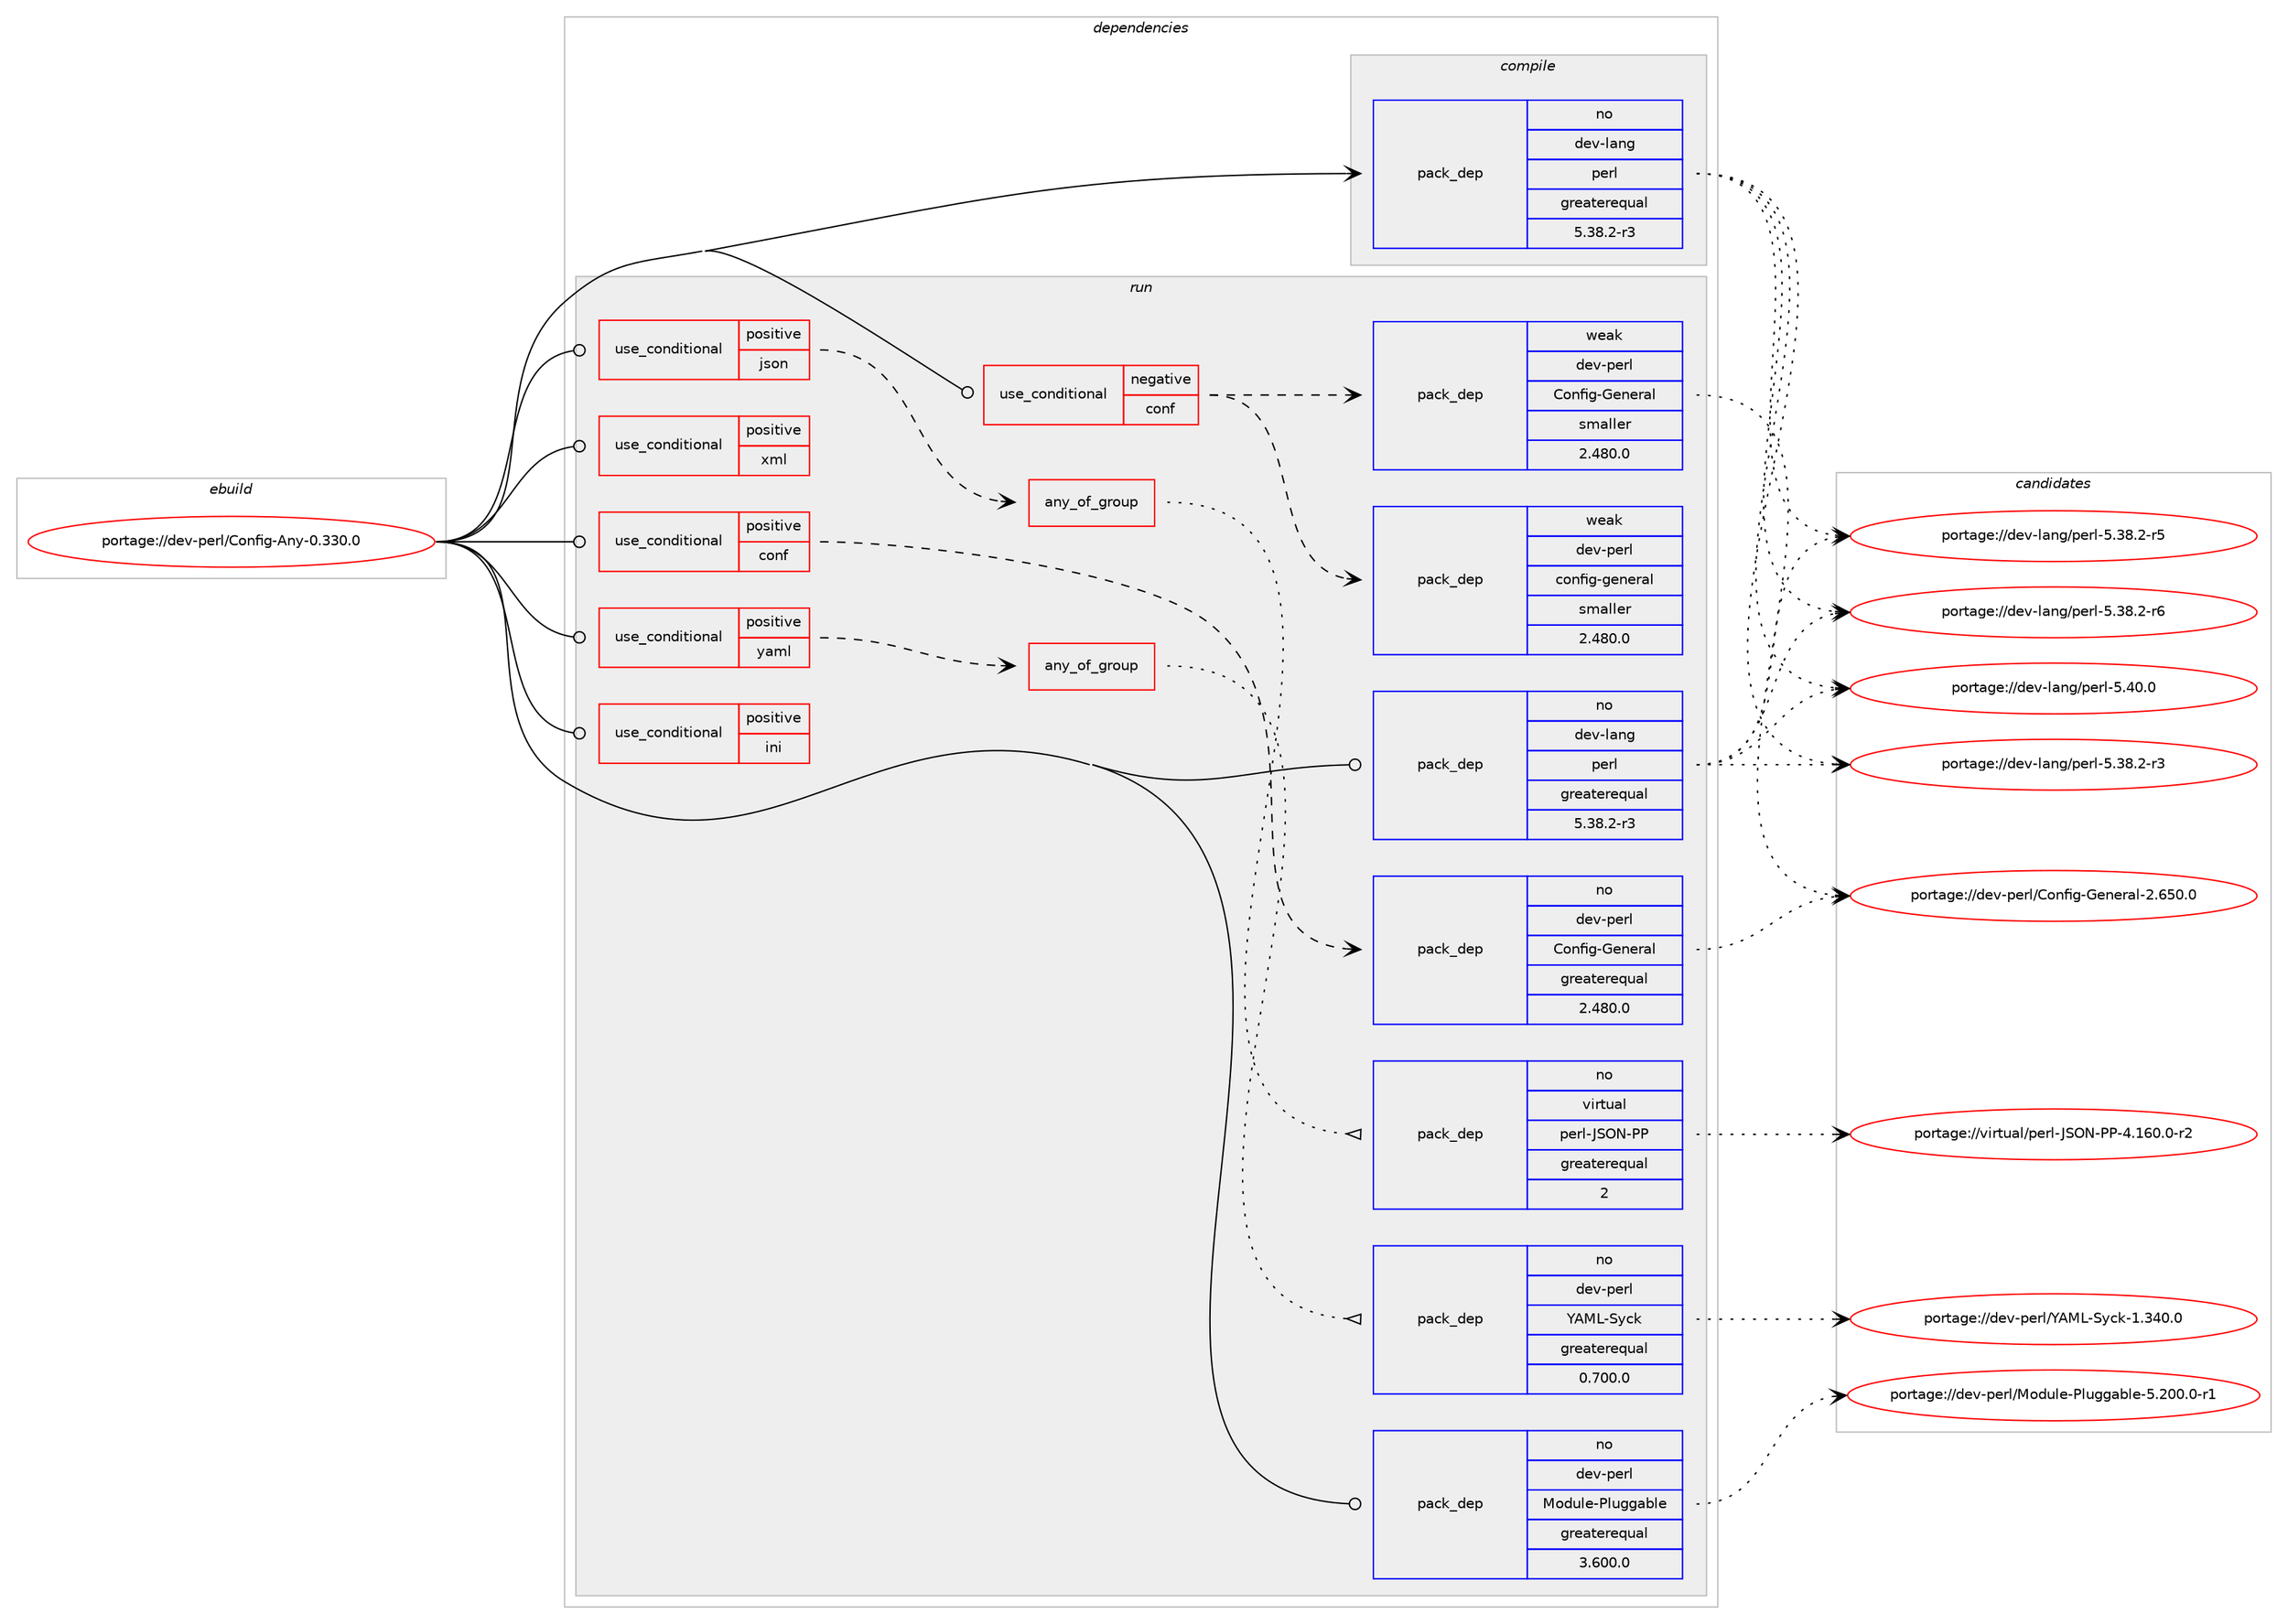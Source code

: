 digraph prolog {

# *************
# Graph options
# *************

newrank=true;
concentrate=true;
compound=true;
graph [rankdir=LR,fontname=Helvetica,fontsize=10,ranksep=1.5];#, ranksep=2.5, nodesep=0.2];
edge  [arrowhead=vee];
node  [fontname=Helvetica,fontsize=10];

# **********
# The ebuild
# **********

subgraph cluster_leftcol {
color=gray;
rank=same;
label=<<i>ebuild</i>>;
id [label="portage://dev-perl/Config-Any-0.330.0", color=red, width=4, href="../dev-perl/Config-Any-0.330.0.svg"];
}

# ****************
# The dependencies
# ****************

subgraph cluster_midcol {
color=gray;
label=<<i>dependencies</i>>;
subgraph cluster_compile {
fillcolor="#eeeeee";
style=filled;
label=<<i>compile</i>>;
subgraph pack33729 {
dependency63808 [label=<<TABLE BORDER="0" CELLBORDER="1" CELLSPACING="0" CELLPADDING="4" WIDTH="220"><TR><TD ROWSPAN="6" CELLPADDING="30">pack_dep</TD></TR><TR><TD WIDTH="110">no</TD></TR><TR><TD>dev-lang</TD></TR><TR><TD>perl</TD></TR><TR><TD>greaterequal</TD></TR><TR><TD>5.38.2-r3</TD></TR></TABLE>>, shape=none, color=blue];
}
id:e -> dependency63808:w [weight=20,style="solid",arrowhead="vee"];
}
subgraph cluster_compileandrun {
fillcolor="#eeeeee";
style=filled;
label=<<i>compile and run</i>>;
}
subgraph cluster_run {
fillcolor="#eeeeee";
style=filled;
label=<<i>run</i>>;
subgraph cond28912 {
dependency63809 [label=<<TABLE BORDER="0" CELLBORDER="1" CELLSPACING="0" CELLPADDING="4"><TR><TD ROWSPAN="3" CELLPADDING="10">use_conditional</TD></TR><TR><TD>negative</TD></TR><TR><TD>conf</TD></TR></TABLE>>, shape=none, color=red];
subgraph pack33730 {
dependency63810 [label=<<TABLE BORDER="0" CELLBORDER="1" CELLSPACING="0" CELLPADDING="4" WIDTH="220"><TR><TD ROWSPAN="6" CELLPADDING="30">pack_dep</TD></TR><TR><TD WIDTH="110">weak</TD></TR><TR><TD>dev-perl</TD></TR><TR><TD>config-general</TD></TR><TR><TD>smaller</TD></TR><TR><TD>2.480.0</TD></TR></TABLE>>, shape=none, color=blue];
}
dependency63809:e -> dependency63810:w [weight=20,style="dashed",arrowhead="vee"];
subgraph pack33731 {
dependency63811 [label=<<TABLE BORDER="0" CELLBORDER="1" CELLSPACING="0" CELLPADDING="4" WIDTH="220"><TR><TD ROWSPAN="6" CELLPADDING="30">pack_dep</TD></TR><TR><TD WIDTH="110">weak</TD></TR><TR><TD>dev-perl</TD></TR><TR><TD>Config-General</TD></TR><TR><TD>smaller</TD></TR><TR><TD>2.480.0</TD></TR></TABLE>>, shape=none, color=blue];
}
dependency63809:e -> dependency63811:w [weight=20,style="dashed",arrowhead="vee"];
}
id:e -> dependency63809:w [weight=20,style="solid",arrowhead="odot"];
subgraph cond28913 {
dependency63812 [label=<<TABLE BORDER="0" CELLBORDER="1" CELLSPACING="0" CELLPADDING="4"><TR><TD ROWSPAN="3" CELLPADDING="10">use_conditional</TD></TR><TR><TD>positive</TD></TR><TR><TD>conf</TD></TR></TABLE>>, shape=none, color=red];
subgraph pack33732 {
dependency63813 [label=<<TABLE BORDER="0" CELLBORDER="1" CELLSPACING="0" CELLPADDING="4" WIDTH="220"><TR><TD ROWSPAN="6" CELLPADDING="30">pack_dep</TD></TR><TR><TD WIDTH="110">no</TD></TR><TR><TD>dev-perl</TD></TR><TR><TD>Config-General</TD></TR><TR><TD>greaterequal</TD></TR><TR><TD>2.480.0</TD></TR></TABLE>>, shape=none, color=blue];
}
dependency63812:e -> dependency63813:w [weight=20,style="dashed",arrowhead="vee"];
}
id:e -> dependency63812:w [weight=20,style="solid",arrowhead="odot"];
subgraph cond28914 {
dependency63814 [label=<<TABLE BORDER="0" CELLBORDER="1" CELLSPACING="0" CELLPADDING="4"><TR><TD ROWSPAN="3" CELLPADDING="10">use_conditional</TD></TR><TR><TD>positive</TD></TR><TR><TD>ini</TD></TR></TABLE>>, shape=none, color=red];
# *** BEGIN UNKNOWN DEPENDENCY TYPE (TODO) ***
# dependency63814 -> package_dependency(portage://dev-perl/Config-Any-0.330.0,run,no,dev-perl,Config-Tiny,none,[,,],[],[])
# *** END UNKNOWN DEPENDENCY TYPE (TODO) ***

}
id:e -> dependency63814:w [weight=20,style="solid",arrowhead="odot"];
subgraph cond28915 {
dependency63815 [label=<<TABLE BORDER="0" CELLBORDER="1" CELLSPACING="0" CELLPADDING="4"><TR><TD ROWSPAN="3" CELLPADDING="10">use_conditional</TD></TR><TR><TD>positive</TD></TR><TR><TD>json</TD></TR></TABLE>>, shape=none, color=red];
subgraph any1027 {
dependency63816 [label=<<TABLE BORDER="0" CELLBORDER="1" CELLSPACING="0" CELLPADDING="4"><TR><TD CELLPADDING="10">any_of_group</TD></TR></TABLE>>, shape=none, color=red];# *** BEGIN UNKNOWN DEPENDENCY TYPE (TODO) ***
# dependency63816 -> package_dependency(portage://dev-perl/Config-Any-0.330.0,run,no,dev-perl,Cpanel-JSON-XS,none,[,,],[],[])
# *** END UNKNOWN DEPENDENCY TYPE (TODO) ***

# *** BEGIN UNKNOWN DEPENDENCY TYPE (TODO) ***
# dependency63816 -> package_dependency(portage://dev-perl/Config-Any-0.330.0,run,no,dev-perl,JSON-MaybeXS,none,[,,],[],[])
# *** END UNKNOWN DEPENDENCY TYPE (TODO) ***

# *** BEGIN UNKNOWN DEPENDENCY TYPE (TODO) ***
# dependency63816 -> package_dependency(portage://dev-perl/Config-Any-0.330.0,run,no,dev-perl,JSON-XS,none,[,,],[],[])
# *** END UNKNOWN DEPENDENCY TYPE (TODO) ***

subgraph pack33733 {
dependency63817 [label=<<TABLE BORDER="0" CELLBORDER="1" CELLSPACING="0" CELLPADDING="4" WIDTH="220"><TR><TD ROWSPAN="6" CELLPADDING="30">pack_dep</TD></TR><TR><TD WIDTH="110">no</TD></TR><TR><TD>virtual</TD></TR><TR><TD>perl-JSON-PP</TD></TR><TR><TD>greaterequal</TD></TR><TR><TD>2</TD></TR></TABLE>>, shape=none, color=blue];
}
dependency63816:e -> dependency63817:w [weight=20,style="dotted",arrowhead="oinv"];
# *** BEGIN UNKNOWN DEPENDENCY TYPE (TODO) ***
# dependency63816 -> package_dependency(portage://dev-perl/Config-Any-0.330.0,run,no,dev-perl,JSON,none,[,,],[],[])
# *** END UNKNOWN DEPENDENCY TYPE (TODO) ***

}
dependency63815:e -> dependency63816:w [weight=20,style="dashed",arrowhead="vee"];
}
id:e -> dependency63815:w [weight=20,style="solid",arrowhead="odot"];
subgraph cond28916 {
dependency63818 [label=<<TABLE BORDER="0" CELLBORDER="1" CELLSPACING="0" CELLPADDING="4"><TR><TD ROWSPAN="3" CELLPADDING="10">use_conditional</TD></TR><TR><TD>positive</TD></TR><TR><TD>xml</TD></TR></TABLE>>, shape=none, color=red];
# *** BEGIN UNKNOWN DEPENDENCY TYPE (TODO) ***
# dependency63818 -> package_dependency(portage://dev-perl/Config-Any-0.330.0,run,no,dev-perl,XML-NamespaceSupport,none,[,,],[],[])
# *** END UNKNOWN DEPENDENCY TYPE (TODO) ***

# *** BEGIN UNKNOWN DEPENDENCY TYPE (TODO) ***
# dependency63818 -> package_dependency(portage://dev-perl/Config-Any-0.330.0,run,no,dev-perl,XML-Simple,none,[,,],[],[])
# *** END UNKNOWN DEPENDENCY TYPE (TODO) ***

}
id:e -> dependency63818:w [weight=20,style="solid",arrowhead="odot"];
subgraph cond28917 {
dependency63819 [label=<<TABLE BORDER="0" CELLBORDER="1" CELLSPACING="0" CELLPADDING="4"><TR><TD ROWSPAN="3" CELLPADDING="10">use_conditional</TD></TR><TR><TD>positive</TD></TR><TR><TD>yaml</TD></TR></TABLE>>, shape=none, color=red];
subgraph any1028 {
dependency63820 [label=<<TABLE BORDER="0" CELLBORDER="1" CELLSPACING="0" CELLPADDING="4"><TR><TD CELLPADDING="10">any_of_group</TD></TR></TABLE>>, shape=none, color=red];# *** BEGIN UNKNOWN DEPENDENCY TYPE (TODO) ***
# dependency63820 -> package_dependency(portage://dev-perl/Config-Any-0.330.0,run,no,dev-perl,YAML-LibYAML,none,[,,],[],[])
# *** END UNKNOWN DEPENDENCY TYPE (TODO) ***

subgraph pack33734 {
dependency63821 [label=<<TABLE BORDER="0" CELLBORDER="1" CELLSPACING="0" CELLPADDING="4" WIDTH="220"><TR><TD ROWSPAN="6" CELLPADDING="30">pack_dep</TD></TR><TR><TD WIDTH="110">no</TD></TR><TR><TD>dev-perl</TD></TR><TR><TD>YAML-Syck</TD></TR><TR><TD>greaterequal</TD></TR><TR><TD>0.700.0</TD></TR></TABLE>>, shape=none, color=blue];
}
dependency63820:e -> dependency63821:w [weight=20,style="dotted",arrowhead="oinv"];
# *** BEGIN UNKNOWN DEPENDENCY TYPE (TODO) ***
# dependency63820 -> package_dependency(portage://dev-perl/Config-Any-0.330.0,run,no,dev-perl,YAML,none,[,,],[],[])
# *** END UNKNOWN DEPENDENCY TYPE (TODO) ***

}
dependency63819:e -> dependency63820:w [weight=20,style="dashed",arrowhead="vee"];
}
id:e -> dependency63819:w [weight=20,style="solid",arrowhead="odot"];
subgraph pack33735 {
dependency63822 [label=<<TABLE BORDER="0" CELLBORDER="1" CELLSPACING="0" CELLPADDING="4" WIDTH="220"><TR><TD ROWSPAN="6" CELLPADDING="30">pack_dep</TD></TR><TR><TD WIDTH="110">no</TD></TR><TR><TD>dev-lang</TD></TR><TR><TD>perl</TD></TR><TR><TD>greaterequal</TD></TR><TR><TD>5.38.2-r3</TD></TR></TABLE>>, shape=none, color=blue];
}
id:e -> dependency63822:w [weight=20,style="solid",arrowhead="odot"];
# *** BEGIN UNKNOWN DEPENDENCY TYPE (TODO) ***
# id -> package_dependency(portage://dev-perl/Config-Any-0.330.0,run,no,dev-lang,perl,none,[,,],any_same_slot,[])
# *** END UNKNOWN DEPENDENCY TYPE (TODO) ***

subgraph pack33736 {
dependency63823 [label=<<TABLE BORDER="0" CELLBORDER="1" CELLSPACING="0" CELLPADDING="4" WIDTH="220"><TR><TD ROWSPAN="6" CELLPADDING="30">pack_dep</TD></TR><TR><TD WIDTH="110">no</TD></TR><TR><TD>dev-perl</TD></TR><TR><TD>Module-Pluggable</TD></TR><TR><TD>greaterequal</TD></TR><TR><TD>3.600.0</TD></TR></TABLE>>, shape=none, color=blue];
}
id:e -> dependency63823:w [weight=20,style="solid",arrowhead="odot"];
}
}

# **************
# The candidates
# **************

subgraph cluster_choices {
rank=same;
color=gray;
label=<<i>candidates</i>>;

subgraph choice33729 {
color=black;
nodesep=1;
choice100101118451089711010347112101114108455346515646504511451 [label="portage://dev-lang/perl-5.38.2-r3", color=red, width=4,href="../dev-lang/perl-5.38.2-r3.svg"];
choice100101118451089711010347112101114108455346515646504511453 [label="portage://dev-lang/perl-5.38.2-r5", color=red, width=4,href="../dev-lang/perl-5.38.2-r5.svg"];
choice100101118451089711010347112101114108455346515646504511454 [label="portage://dev-lang/perl-5.38.2-r6", color=red, width=4,href="../dev-lang/perl-5.38.2-r6.svg"];
choice10010111845108971101034711210111410845534652484648 [label="portage://dev-lang/perl-5.40.0", color=red, width=4,href="../dev-lang/perl-5.40.0.svg"];
dependency63808:e -> choice100101118451089711010347112101114108455346515646504511451:w [style=dotted,weight="100"];
dependency63808:e -> choice100101118451089711010347112101114108455346515646504511453:w [style=dotted,weight="100"];
dependency63808:e -> choice100101118451089711010347112101114108455346515646504511454:w [style=dotted,weight="100"];
dependency63808:e -> choice10010111845108971101034711210111410845534652484648:w [style=dotted,weight="100"];
}
subgraph choice33730 {
color=black;
nodesep=1;
}
subgraph choice33731 {
color=black;
nodesep=1;
choice1001011184511210111410847671111101021051034571101110101114971084550465453484648 [label="portage://dev-perl/Config-General-2.650.0", color=red, width=4,href="../dev-perl/Config-General-2.650.0.svg"];
dependency63811:e -> choice1001011184511210111410847671111101021051034571101110101114971084550465453484648:w [style=dotted,weight="100"];
}
subgraph choice33732 {
color=black;
nodesep=1;
choice1001011184511210111410847671111101021051034571101110101114971084550465453484648 [label="portage://dev-perl/Config-General-2.650.0", color=red, width=4,href="../dev-perl/Config-General-2.650.0.svg"];
dependency63813:e -> choice1001011184511210111410847671111101021051034571101110101114971084550465453484648:w [style=dotted,weight="100"];
}
subgraph choice33733 {
color=black;
nodesep=1;
choice1181051141161179710847112101114108457483797845808045524649544846484511450 [label="portage://virtual/perl-JSON-PP-4.160.0-r2", color=red, width=4,href="../virtual/perl-JSON-PP-4.160.0-r2.svg"];
dependency63817:e -> choice1181051141161179710847112101114108457483797845808045524649544846484511450:w [style=dotted,weight="100"];
}
subgraph choice33734 {
color=black;
nodesep=1;
choice1001011184511210111410847896577764583121991074549465152484648 [label="portage://dev-perl/YAML-Syck-1.340.0", color=red, width=4,href="../dev-perl/YAML-Syck-1.340.0.svg"];
dependency63821:e -> choice1001011184511210111410847896577764583121991074549465152484648:w [style=dotted,weight="100"];
}
subgraph choice33735 {
color=black;
nodesep=1;
choice100101118451089711010347112101114108455346515646504511451 [label="portage://dev-lang/perl-5.38.2-r3", color=red, width=4,href="../dev-lang/perl-5.38.2-r3.svg"];
choice100101118451089711010347112101114108455346515646504511453 [label="portage://dev-lang/perl-5.38.2-r5", color=red, width=4,href="../dev-lang/perl-5.38.2-r5.svg"];
choice100101118451089711010347112101114108455346515646504511454 [label="portage://dev-lang/perl-5.38.2-r6", color=red, width=4,href="../dev-lang/perl-5.38.2-r6.svg"];
choice10010111845108971101034711210111410845534652484648 [label="portage://dev-lang/perl-5.40.0", color=red, width=4,href="../dev-lang/perl-5.40.0.svg"];
dependency63822:e -> choice100101118451089711010347112101114108455346515646504511451:w [style=dotted,weight="100"];
dependency63822:e -> choice100101118451089711010347112101114108455346515646504511453:w [style=dotted,weight="100"];
dependency63822:e -> choice100101118451089711010347112101114108455346515646504511454:w [style=dotted,weight="100"];
dependency63822:e -> choice10010111845108971101034711210111410845534652484648:w [style=dotted,weight="100"];
}
subgraph choice33736 {
color=black;
nodesep=1;
choice1001011184511210111410847771111001171081014580108117103103979810810145534650484846484511449 [label="portage://dev-perl/Module-Pluggable-5.200.0-r1", color=red, width=4,href="../dev-perl/Module-Pluggable-5.200.0-r1.svg"];
dependency63823:e -> choice1001011184511210111410847771111001171081014580108117103103979810810145534650484846484511449:w [style=dotted,weight="100"];
}
}

}
